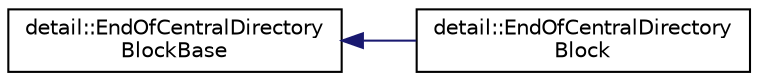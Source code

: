 digraph "Graphical Class Hierarchy"
{
 // LATEX_PDF_SIZE
  edge [fontname="Helvetica",fontsize="10",labelfontname="Helvetica",labelfontsize="10"];
  node [fontname="Helvetica",fontsize="10",shape=record];
  rankdir="LR";
  Node0 [label="detail::EndOfCentralDirectory\lBlockBase",height=0.2,width=0.4,color="black", fillcolor="white", style="filled",URL="$structdetail_1_1_end_of_central_directory_block_base.html",tooltip=" "];
  Node0 -> Node1 [dir="back",color="midnightblue",fontsize="10",style="solid",fontname="Helvetica"];
  Node1 [label="detail::EndOfCentralDirectory\lBlock",height=0.2,width=0.4,color="black", fillcolor="white", style="filled",URL="$structdetail_1_1_end_of_central_directory_block.html",tooltip=" "];
}
